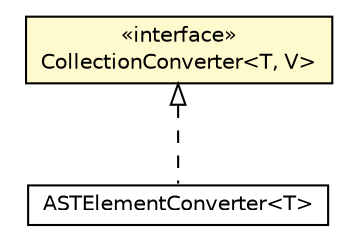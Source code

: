 #!/usr/local/bin/dot
#
# Class diagram 
# Generated by UMLGraph version 5.1 (http://www.umlgraph.org/)
#

digraph G {
	edge [fontname="Helvetica",fontsize=10,labelfontname="Helvetica",labelfontsize=10];
	node [fontname="Helvetica",fontsize=10,shape=plaintext];
	nodesep=0.25;
	ranksep=0.5;
	// org.androidtransfuse.analysis.adapter.ASTElementConverter<T>
	c45321 [label=<<table title="org.androidtransfuse.analysis.adapter.ASTElementConverter" border="0" cellborder="1" cellspacing="0" cellpadding="2" port="p" href="../analysis/adapter/ASTElementConverter.html">
		<tr><td><table border="0" cellspacing="0" cellpadding="1">
<tr><td align="center" balign="center"> ASTElementConverter&lt;T&gt; </td></tr>
		</table></td></tr>
		</table>>, fontname="Helvetica", fontcolor="black", fontsize=10.0];
	// org.androidtransfuse.util.CollectionConverter<T, V>
	c45342 [label=<<table title="org.androidtransfuse.util.CollectionConverter" border="0" cellborder="1" cellspacing="0" cellpadding="2" port="p" bgcolor="lemonChiffon" href="./CollectionConverter.html">
		<tr><td><table border="0" cellspacing="0" cellpadding="1">
<tr><td align="center" balign="center"> &#171;interface&#187; </td></tr>
<tr><td align="center" balign="center"> CollectionConverter&lt;T, V&gt; </td></tr>
		</table></td></tr>
		</table>>, fontname="Helvetica", fontcolor="black", fontsize=10.0];
	//org.androidtransfuse.analysis.adapter.ASTElementConverter<T> implements org.androidtransfuse.util.CollectionConverter<T, V>
	c45342:p -> c45321:p [dir=back,arrowtail=empty,style=dashed];
}

